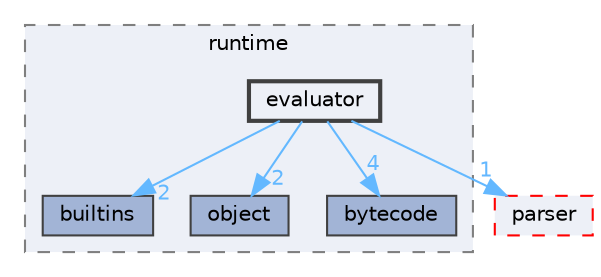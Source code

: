 digraph "src/runtime/evaluator"
{
 // LATEX_PDF_SIZE
  bgcolor="transparent";
  edge [fontname=Helvetica,fontsize=10,labelfontname=Helvetica,labelfontsize=10];
  node [fontname=Helvetica,fontsize=10,shape=box,height=0.2,width=0.4];
  compound=true
  subgraph clusterdir_bf9f26469d00835ba20ff8d80ee5a804 {
    graph [ bgcolor="#edf0f7", pencolor="grey50", label="runtime", fontname=Helvetica,fontsize=10 style="filled,dashed", URL="dir_bf9f26469d00835ba20ff8d80ee5a804.html",tooltip=""]
  dir_0c3dcd0ce7c49a87e7aa12e7eefa6b9f [label="builtins", fillcolor="#a2b4d6", color="grey25", style="filled", URL="dir_0c3dcd0ce7c49a87e7aa12e7eefa6b9f.html",tooltip=""];
  dir_7b3ca0f1a5442f5bcf8fa402d7489a6e [label="object", fillcolor="#a2b4d6", color="grey25", style="filled", URL="dir_7b3ca0f1a5442f5bcf8fa402d7489a6e.html",tooltip=""];
  dir_dc173274177e136e411a703609877c31 [label="bytecode", fillcolor="#a2b4d6", color="grey25", style="filled", URL="dir_dc173274177e136e411a703609877c31.html",tooltip=""];
  dir_41d65f3f775614b66ca7d3f2594b2a84 [label="evaluator", fillcolor="#edf0f7", color="grey25", style="filled,bold", URL="dir_41d65f3f775614b66ca7d3f2594b2a84.html",tooltip=""];
  }
  dir_6cd8491d143eb218b70983dbdb3c58bc [label="parser", fillcolor="#edf0f7", color="red", style="filled,dashed", URL="dir_6cd8491d143eb218b70983dbdb3c58bc.html",tooltip=""];
  dir_41d65f3f775614b66ca7d3f2594b2a84->dir_0c3dcd0ce7c49a87e7aa12e7eefa6b9f [headlabel="2", labeldistance=1.5 headhref="dir_000003_000001.html" href="dir_000003_000001.html" color="steelblue1" fontcolor="steelblue1"];
  dir_41d65f3f775614b66ca7d3f2594b2a84->dir_6cd8491d143eb218b70983dbdb3c58bc [headlabel="1", labeldistance=1.5 headhref="dir_000003_000006.html" href="dir_000003_000006.html" color="steelblue1" fontcolor="steelblue1"];
  dir_41d65f3f775614b66ca7d3f2594b2a84->dir_7b3ca0f1a5442f5bcf8fa402d7489a6e [headlabel="2", labeldistance=1.5 headhref="dir_000003_000005.html" href="dir_000003_000005.html" color="steelblue1" fontcolor="steelblue1"];
  dir_41d65f3f775614b66ca7d3f2594b2a84->dir_dc173274177e136e411a703609877c31 [headlabel="4", labeldistance=1.5 headhref="dir_000003_000002.html" href="dir_000003_000002.html" color="steelblue1" fontcolor="steelblue1"];
}

